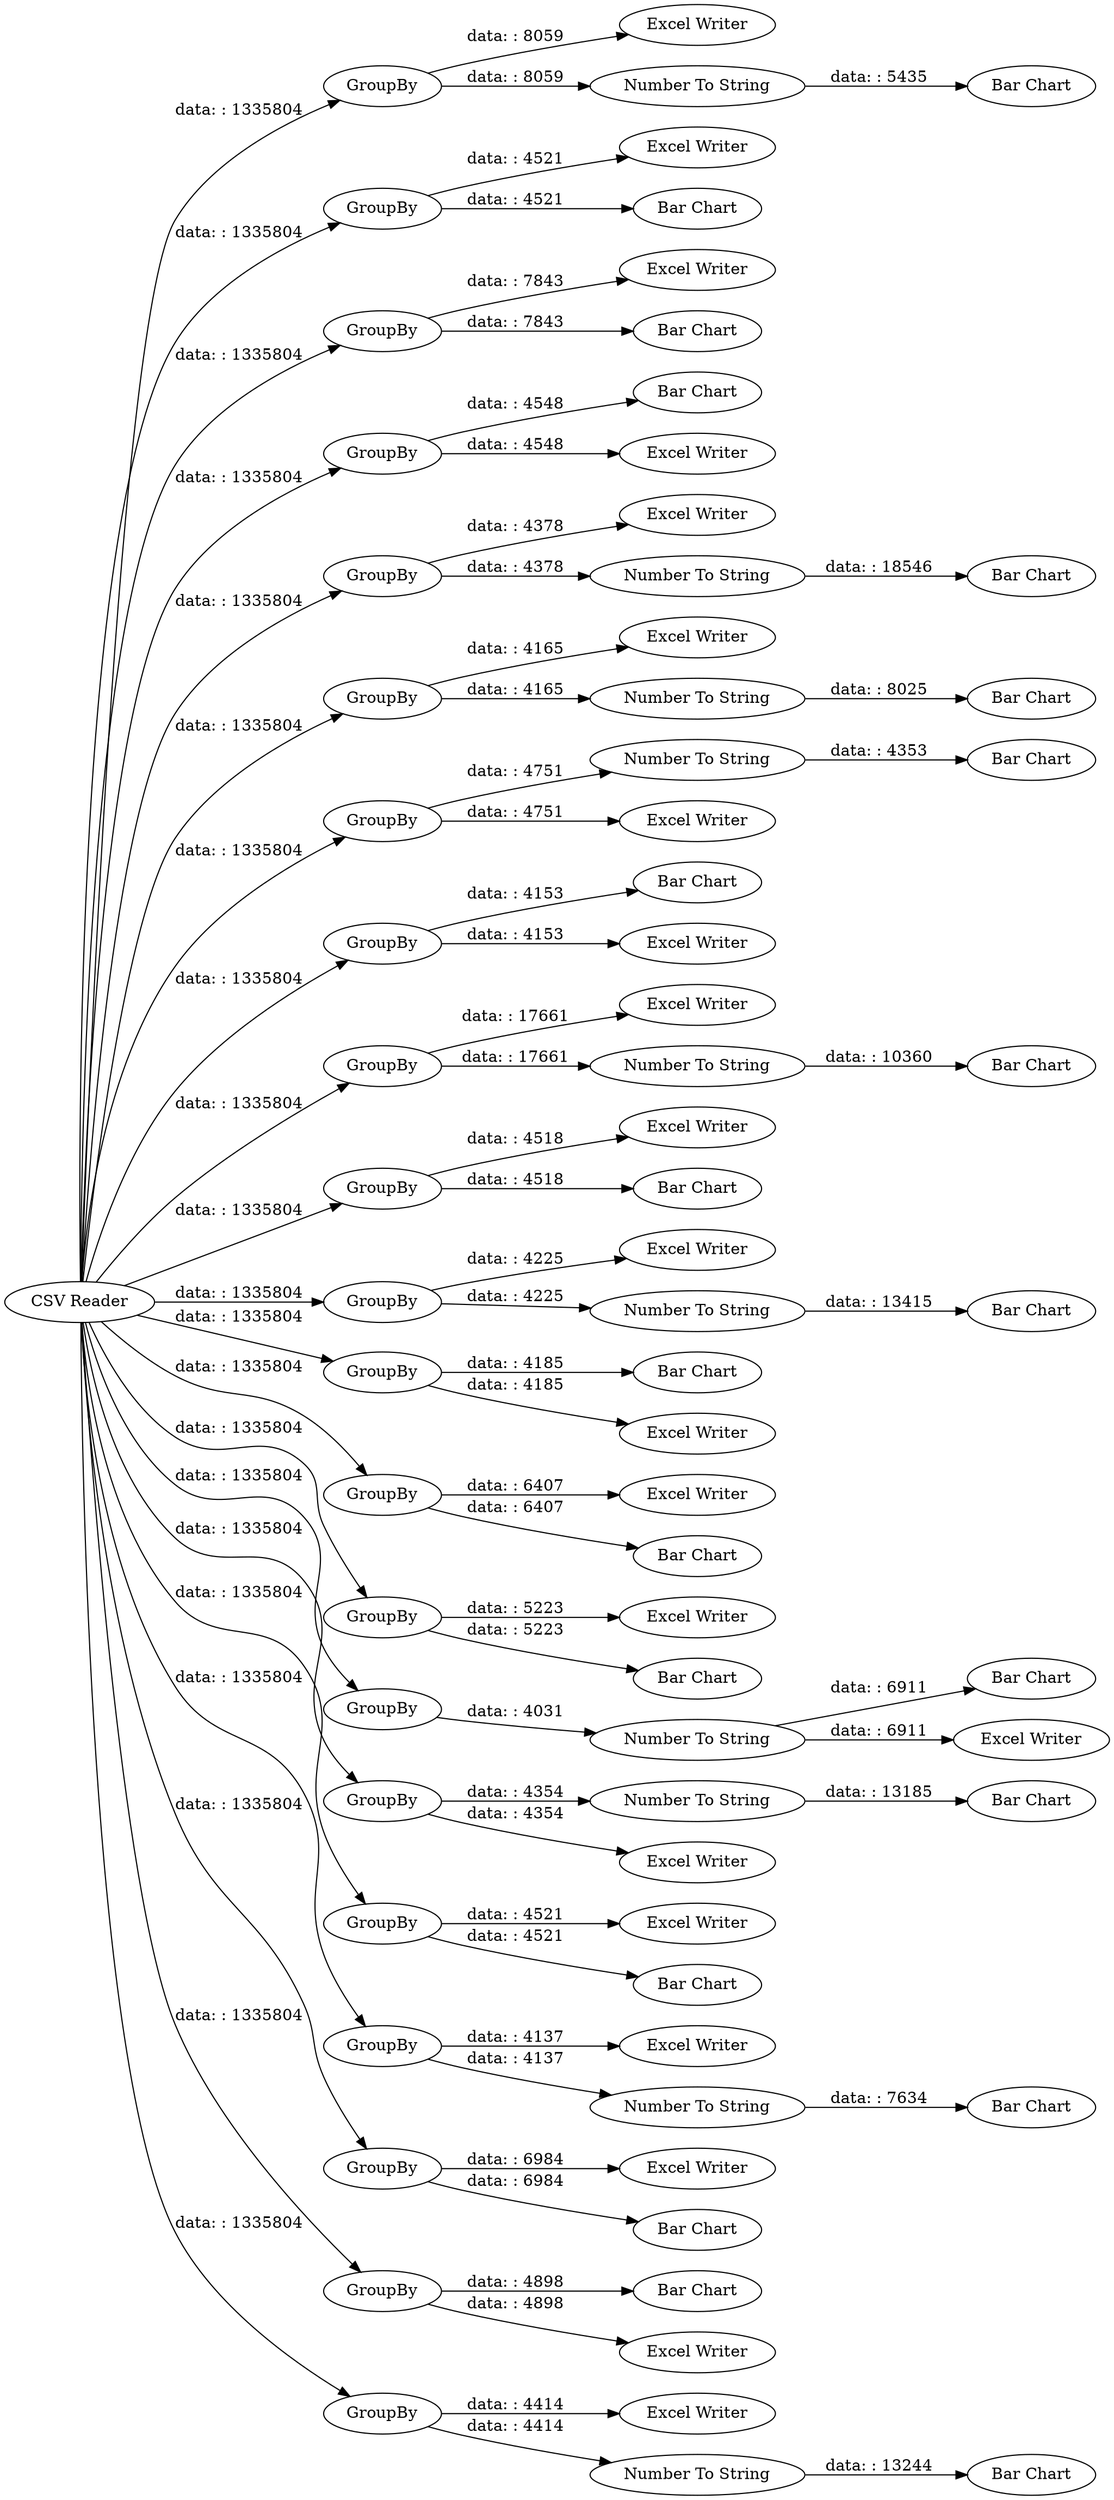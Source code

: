 digraph {
	"-6375337046773145640_44" [label="Bar Chart"]
	"-6375337046773145640_45" [label="Bar Chart"]
	"-6375337046773145640_70" [label="Excel Writer"]
	"-6375337046773145640_51" [label="Number To String"]
	"-6375337046773145640_41" [label=GroupBy]
	"-6375337046773145640_19" [label="Bar Chart"]
	"-6375337046773145640_64" [label="Excel Writer"]
	"-6375337046773145640_62" [label="Excel Writer"]
	"-6375337046773145640_66" [label="Excel Writer"]
	"-6375337046773145640_8" [label=GroupBy]
	"-6375337046773145640_61" [label="Excel Writer"]
	"-6375337046773145640_68" [label="Excel Writer"]
	"-6375337046773145640_65" [label="Excel Writer"]
	"-6375337046773145640_32" [label="Bar Chart"]
	"-6375337046773145640_73" [label="Excel Writer"]
	"-6375337046773145640_46" [label="Bar Chart"]
	"-6375337046773145640_4" [label=GroupBy]
	"-6375337046773145640_36" [label="Bar Chart"]
	"-6375337046773145640_26" [label="Number To String"]
	"-6375337046773145640_17" [label=GroupBy]
	"-6375337046773145640_13" [label=GroupBy]
	"-6375337046773145640_56" [label="Excel Writer"]
	"-6375337046773145640_29" [label="Number To String"]
	"-6375337046773145640_42" [label=GroupBy]
	"-6375337046773145640_47" [label="Bar Chart"]
	"-6375337046773145640_2" [label="CSV Reader"]
	"-6375337046773145640_37" [label="Number To String"]
	"-6375337046773145640_30" [label="Bar Chart"]
	"-6375337046773145640_7" [label=GroupBy]
	"-6375337046773145640_43" [label=GroupBy]
	"-6375337046773145640_25" [label="Bar Chart"]
	"-6375337046773145640_59" [label="Excel Writer"]
	"-6375337046773145640_72" [label="Excel Writer"]
	"-6375337046773145640_33" [label="Bar Chart"]
	"-6375337046773145640_14" [label=GroupBy]
	"-6375337046773145640_18" [label="Bar Chart"]
	"-6375337046773145640_69" [label="Excel Writer"]
	"-6375337046773145640_9" [label=GroupBy]
	"-6375337046773145640_15" [label=GroupBy]
	"-6375337046773145640_57" [label="Excel Writer"]
	"-6375337046773145640_55" [label="Excel Writer"]
	"-6375337046773145640_60" [label="Excel Writer"]
	"-6375337046773145640_10" [label=GroupBy]
	"-6375337046773145640_58" [label="Excel Writer"]
	"-6375337046773145640_53" [label="Number To String"]
	"-6375337046773145640_50" [label="Number To String"]
	"-6375337046773145640_35" [label="Bar Chart"]
	"-6375337046773145640_31" [label="Bar Chart"]
	"-6375337046773145640_67" [label="Excel Writer"]
	"-6375337046773145640_5" [label=GroupBy]
	"-6375337046773145640_12" [label=GroupBy]
	"-6375337046773145640_16" [label=GroupBy]
	"-6375337046773145640_40" [label=GroupBy]
	"-6375337046773145640_23" [label="Bar Chart"]
	"-6375337046773145640_48" [label="Bar Chart"]
	"-6375337046773145640_49" [label="Bar Chart"]
	"-6375337046773145640_6" [label=GroupBy]
	"-6375337046773145640_38" [label=GroupBy]
	"-6375337046773145640_22" [label="Number To String"]
	"-6375337046773145640_63" [label="Excel Writer"]
	"-6375337046773145640_27" [label="Bar Chart"]
	"-6375337046773145640_11" [label=GroupBy]
	"-6375337046773145640_24" [label="Bar Chart"]
	"-6375337046773145640_34" [label="Bar Chart"]
	"-6375337046773145640_28" [label="Number To String"]
	"-6375337046773145640_3" [label=GroupBy]
	"-6375337046773145640_54" [label="Excel Writer"]
	"-6375337046773145640_21" [label="Bar Chart"]
	"-6375337046773145640_52" [label="Number To String"]
	"-6375337046773145640_74" [label="Excel Writer"]
	"-6375337046773145640_75" [label="Number To String"]
	"-6375337046773145640_20" [label="Bar Chart"]
	"-6375337046773145640_39" [label=GroupBy]
	"-6375337046773145640_71" [label="Excel Writer"]
	"-6375337046773145640_2" -> "-6375337046773145640_9" [label="data: : 1335804"]
	"-6375337046773145640_2" -> "-6375337046773145640_42" [label="data: : 1335804"]
	"-6375337046773145640_75" -> "-6375337046773145640_44" [label="data: : 7634"]
	"-6375337046773145640_9" -> "-6375337046773145640_65" [label="data: : 4518"]
	"-6375337046773145640_12" -> "-6375337046773145640_34" [label="data: : 5223"]
	"-6375337046773145640_2" -> "-6375337046773145640_41" [label="data: : 1335804"]
	"-6375337046773145640_52" -> "-6375337046773145640_49" [label="data: : 5435"]
	"-6375337046773145640_41" -> "-6375337046773145640_52" [label="data: : 8059"]
	"-6375337046773145640_40" -> "-6375337046773145640_51" [label="data: : 4354"]
	"-6375337046773145640_4" -> "-6375337046773145640_18" [label="data: : 7843"]
	"-6375337046773145640_39" -> "-6375337046773145640_70" [label="data: : 4414"]
	"-6375337046773145640_2" -> "-6375337046773145640_11" [label="data: : 1335804"]
	"-6375337046773145640_37" -> "-6375337046773145640_33" [label="data: : 6911"]
	"-6375337046773145640_14" -> "-6375337046773145640_28" [label="data: : 17661"]
	"-6375337046773145640_13" -> "-6375337046773145640_26" [label="data: : 4378"]
	"-6375337046773145640_3" -> "-6375337046773145640_60" [label="data: : 4898"]
	"-6375337046773145640_2" -> "-6375337046773145640_13" [label="data: : 1335804"]
	"-6375337046773145640_14" -> "-6375337046773145640_67" [label="data: : 17661"]
	"-6375337046773145640_17" -> "-6375337046773145640_54" [label="data: : 4548"]
	"-6375337046773145640_53" -> "-6375337046773145640_48" [label="data: : 8025"]
	"-6375337046773145640_7" -> "-6375337046773145640_22" [label="data: : 4751"]
	"-6375337046773145640_42" -> "-6375337046773145640_53" [label="data: : 4165"]
	"-6375337046773145640_11" -> "-6375337046773145640_35" [label="data: : 6984"]
	"-6375337046773145640_2" -> "-6375337046773145640_12" [label="data: : 1335804"]
	"-6375337046773145640_37" -> "-6375337046773145640_55" [label="data: : 6911"]
	"-6375337046773145640_2" -> "-6375337046773145640_10" [label="data: : 1335804"]
	"-6375337046773145640_2" -> "-6375337046773145640_40" [label="data: : 1335804"]
	"-6375337046773145640_39" -> "-6375337046773145640_50" [label="data: : 4414"]
	"-6375337046773145640_40" -> "-6375337046773145640_71" [label="data: : 4354"]
	"-6375337046773145640_2" -> "-6375337046773145640_7" [label="data: : 1335804"]
	"-6375337046773145640_2" -> "-6375337046773145640_43" [label="data: : 1335804"]
	"-6375337046773145640_29" -> "-6375337046773145640_30" [label="data: : 13415"]
	"-6375337046773145640_41" -> "-6375337046773145640_72" [label="data: : 8059"]
	"-6375337046773145640_13" -> "-6375337046773145640_66" [label="data: : 4378"]
	"-6375337046773145640_2" -> "-6375337046773145640_8" [label="data: : 1335804"]
	"-6375337046773145640_22" -> "-6375337046773145640_21" [label="data: : 4353"]
	"-6375337046773145640_8" -> "-6375337046773145640_23" [label="data: : 4521"]
	"-6375337046773145640_4" -> "-6375337046773145640_59" [label="data: : 7843"]
	"-6375337046773145640_7" -> "-6375337046773145640_63" [label="data: : 4751"]
	"-6375337046773145640_9" -> "-6375337046773145640_24" [label="data: : 4518"]
	"-6375337046773145640_15" -> "-6375337046773145640_68" [label="data: : 4225"]
	"-6375337046773145640_5" -> "-6375337046773145640_61" [label="data: : 6407"]
	"-6375337046773145640_11" -> "-6375337046773145640_57" [label="data: : 6984"]
	"-6375337046773145640_2" -> "-6375337046773145640_14" [label="data: : 1335804"]
	"-6375337046773145640_12" -> "-6375337046773145640_56" [label="data: : 5223"]
	"-6375337046773145640_38" -> "-6375337046773145640_75" [label="data: : 4137"]
	"-6375337046773145640_38" -> "-6375337046773145640_69" [label="data: : 4137"]
	"-6375337046773145640_2" -> "-6375337046773145640_39" [label="data: : 1335804"]
	"-6375337046773145640_2" -> "-6375337046773145640_15" [label="data: : 1335804"]
	"-6375337046773145640_2" -> "-6375337046773145640_17" [label="data: : 1335804"]
	"-6375337046773145640_50" -> "-6375337046773145640_45" [label="data: : 13244"]
	"-6375337046773145640_43" -> "-6375337046773145640_74" [label="data: : 4153"]
	"-6375337046773145640_51" -> "-6375337046773145640_46" [label="data: : 13185"]
	"-6375337046773145640_6" -> "-6375337046773145640_31" [label="data: : 4521"]
	"-6375337046773145640_26" -> "-6375337046773145640_25" [label="data: : 18546"]
	"-6375337046773145640_17" -> "-6375337046773145640_32" [label="data: : 4548"]
	"-6375337046773145640_8" -> "-6375337046773145640_64" [label="data: : 4521"]
	"-6375337046773145640_2" -> "-6375337046773145640_4" [label="data: : 1335804"]
	"-6375337046773145640_5" -> "-6375337046773145640_20" [label="data: : 6407"]
	"-6375337046773145640_3" -> "-6375337046773145640_19" [label="data: : 4898"]
	"-6375337046773145640_10" -> "-6375337046773145640_36" [label="data: : 4185"]
	"-6375337046773145640_6" -> "-6375337046773145640_62" [label="data: : 4521"]
	"-6375337046773145640_2" -> "-6375337046773145640_3" [label="data: : 1335804"]
	"-6375337046773145640_2" -> "-6375337046773145640_5" [label="data: : 1335804"]
	"-6375337046773145640_2" -> "-6375337046773145640_16" [label="data: : 1335804"]
	"-6375337046773145640_2" -> "-6375337046773145640_6" [label="data: : 1335804"]
	"-6375337046773145640_15" -> "-6375337046773145640_29" [label="data: : 4225"]
	"-6375337046773145640_16" -> "-6375337046773145640_37" [label="data: : 4031"]
	"-6375337046773145640_28" -> "-6375337046773145640_27" [label="data: : 10360"]
	"-6375337046773145640_10" -> "-6375337046773145640_58" [label="data: : 4185"]
	"-6375337046773145640_43" -> "-6375337046773145640_47" [label="data: : 4153"]
	"-6375337046773145640_42" -> "-6375337046773145640_73" [label="data: : 4165"]
	"-6375337046773145640_2" -> "-6375337046773145640_38" [label="data: : 1335804"]
	rankdir=LR
}
